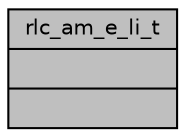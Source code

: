digraph "rlc_am_e_li_t"
{
 // LATEX_PDF_SIZE
  edge [fontname="Helvetica",fontsize="10",labelfontname="Helvetica",labelfontsize="10"];
  node [fontname="Helvetica",fontsize="10",shape=record];
  Node1 [label="{rlc_am_e_li_t\n||}",height=0.2,width=0.4,color="black", fillcolor="grey75", style="filled", fontcolor="black",tooltip="Structure helping coding and decoding LI and e bits in AMD PDUs and AMD PDU segments."];
}
